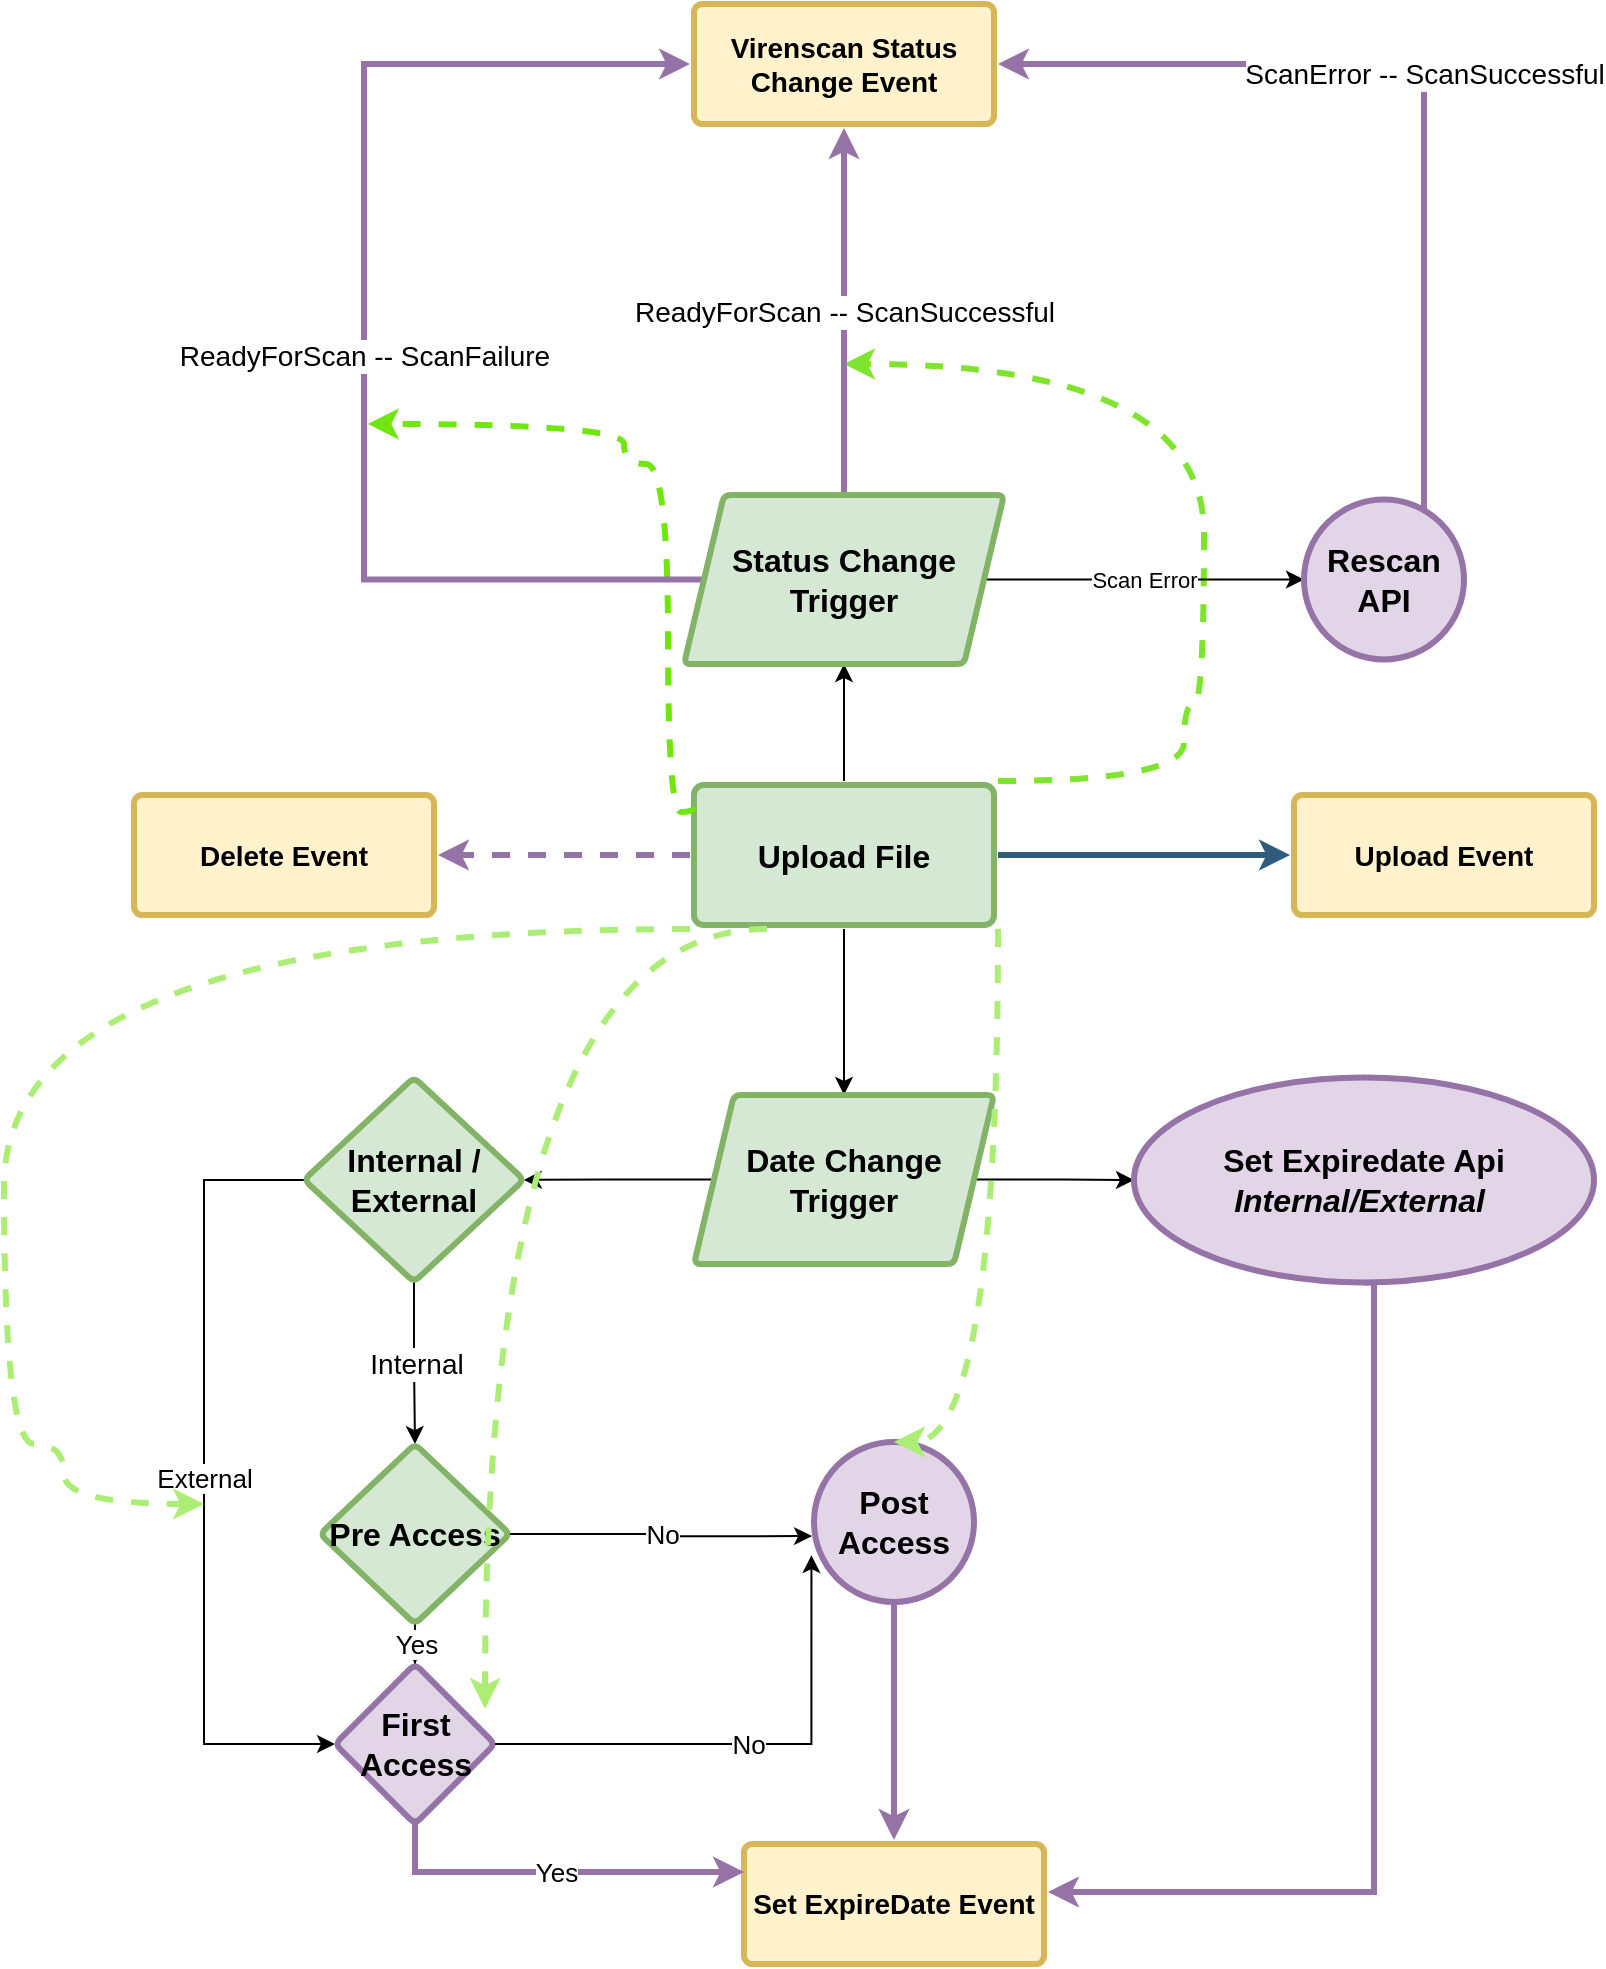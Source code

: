 <mxfile version="22.0.8" type="github">
  <diagram id="6a731a19-8d31-9384-78a2-239565b7b9f0" name="Page-1">
    <mxGraphModel dx="2037" dy="1911" grid="1" gridSize="10" guides="1" tooltips="1" connect="1" arrows="1" fold="1" page="1" pageScale="1" pageWidth="1169" pageHeight="827" background="none" math="0" shadow="0">
      <root>
        <mxCell id="0" />
        <mxCell id="1" parent="0" />
        <mxCell id="1746" value="" style="edgeStyle=none;rounded=0;jumpStyle=none;html=1;shadow=0;labelBackgroundColor=none;startArrow=none;startFill=0;endArrow=classic;endFill=1;jettySize=auto;orthogonalLoop=1;strokeColor=#2F5B7C;strokeWidth=3;fontFamily=Helvetica;fontSize=16;fontColor=#23445D;spacing=5;" parent="1" source="1749" target="1771" edge="1">
          <mxGeometry relative="1" as="geometry" />
        </mxCell>
        <mxCell id="XpKsgjcz_eqxMskUoxyx-1781" style="edgeStyle=orthogonalEdgeStyle;rounded=0;orthogonalLoop=1;jettySize=auto;html=1;entryX=1;entryY=0.5;entryDx=0;entryDy=0;dashed=1;fillColor=#e1d5e7;strokeColor=#9673a6;strokeWidth=3;" edge="1" parent="1" source="1749" target="1753">
          <mxGeometry relative="1" as="geometry" />
        </mxCell>
        <mxCell id="XpKsgjcz_eqxMskUoxyx-1786" value="" style="edgeStyle=orthogonalEdgeStyle;rounded=0;orthogonalLoop=1;jettySize=auto;html=1;" edge="1" parent="1" source="1749" target="XpKsgjcz_eqxMskUoxyx-1785">
          <mxGeometry relative="1" as="geometry" />
        </mxCell>
        <mxCell id="XpKsgjcz_eqxMskUoxyx-1831" value="" style="edgeStyle=orthogonalEdgeStyle;rounded=0;orthogonalLoop=1;jettySize=auto;html=1;" edge="1" parent="1" source="1749" target="XpKsgjcz_eqxMskUoxyx-1830">
          <mxGeometry relative="1" as="geometry" />
        </mxCell>
        <mxCell id="1749" value="Upload File" style="rounded=1;whiteSpace=wrap;html=1;shadow=0;labelBackgroundColor=none;strokeColor=#82b366;strokeWidth=3;fillColor=#d5e8d4;fontFamily=Helvetica;fontSize=16;align=center;fontStyle=1;spacing=5;arcSize=7;perimeterSpacing=2;" parent="1" vertex="1">
          <mxGeometry x="495" y="380.5" width="150" height="70" as="geometry" />
        </mxCell>
        <mxCell id="1753" value="Delete Event" style="rounded=1;whiteSpace=wrap;html=1;shadow=0;labelBackgroundColor=none;strokeColor=#d6b656;strokeWidth=3;fillColor=#fff2cc;fontFamily=Helvetica;fontSize=14;align=center;spacing=5;fontStyle=1;arcSize=7;perimeterSpacing=2;" parent="1" vertex="1">
          <mxGeometry x="215" y="385.5" width="150" height="60" as="geometry" />
        </mxCell>
        <mxCell id="1760" value="Set ExpireDate Event" style="rounded=1;whiteSpace=wrap;html=1;shadow=0;labelBackgroundColor=none;strokeColor=#d6b656;strokeWidth=3;fillColor=#fff2cc;fontFamily=Helvetica;fontSize=14;align=center;spacing=5;fontStyle=1;arcSize=7;perimeterSpacing=2;" parent="1" vertex="1">
          <mxGeometry x="520" y="910" width="150" height="60" as="geometry" />
        </mxCell>
        <mxCell id="1764" value="Virenscan Status Change Event" style="rounded=1;whiteSpace=wrap;html=1;shadow=0;labelBackgroundColor=none;strokeColor=#d6b656;strokeWidth=3;fillColor=#fff2cc;fontFamily=Helvetica;fontSize=14;align=center;spacing=5;fontStyle=1;arcSize=7;perimeterSpacing=2;" parent="1" vertex="1">
          <mxGeometry x="495" y="-10" width="150" height="60" as="geometry" />
        </mxCell>
        <mxCell id="XpKsgjcz_eqxMskUoxyx-1842" style="edgeStyle=orthogonalEdgeStyle;rounded=0;orthogonalLoop=1;jettySize=auto;html=1;elbow=vertical;curved=1;strokeColor=#7fe42d;exitX=1;exitY=0;exitDx=0;exitDy=0;strokeWidth=3;dashed=1;" edge="1" parent="1" source="1749">
          <mxGeometry relative="1" as="geometry">
            <mxPoint x="570" y="170" as="targetPoint" />
            <Array as="points">
              <mxPoint x="740" y="379" />
              <mxPoint x="740" y="340" />
              <mxPoint x="750" y="340" />
              <mxPoint x="750" y="170" />
            </Array>
          </mxGeometry>
        </mxCell>
        <mxCell id="XpKsgjcz_eqxMskUoxyx-1843" style="edgeStyle=orthogonalEdgeStyle;rounded=0;orthogonalLoop=1;jettySize=auto;html=1;curved=1;exitX=0;exitY=0;exitDx=0;exitDy=0;strokeColor=#70e60f;strokeWidth=3;dashed=1;" edge="1" parent="1">
          <mxGeometry relative="1" as="geometry">
            <mxPoint x="331.92" y="200" as="targetPoint" />
            <mxPoint x="494.92" y="391.5" as="sourcePoint" />
            <Array as="points">
              <mxPoint x="495" y="394" />
              <mxPoint x="482" y="394" />
              <mxPoint x="482" y="220" />
              <mxPoint x="460" y="220" />
              <mxPoint x="460" y="200" />
            </Array>
          </mxGeometry>
        </mxCell>
        <mxCell id="1771" value="Upload Event" style="rounded=1;whiteSpace=wrap;html=1;shadow=0;labelBackgroundColor=none;strokeColor=#d6b656;strokeWidth=3;fillColor=#fff2cc;fontFamily=Helvetica;fontSize=14;align=center;spacing=5;fontStyle=1;arcSize=7;perimeterSpacing=2;" parent="1" vertex="1">
          <mxGeometry x="795" y="385.5" width="150" height="60" as="geometry" />
        </mxCell>
        <mxCell id="XpKsgjcz_eqxMskUoxyx-1810" value="" style="edgeStyle=orthogonalEdgeStyle;rounded=0;orthogonalLoop=1;jettySize=auto;html=1;" edge="1" parent="1" source="XpKsgjcz_eqxMskUoxyx-1785" target="XpKsgjcz_eqxMskUoxyx-1809">
          <mxGeometry relative="1" as="geometry" />
        </mxCell>
        <mxCell id="XpKsgjcz_eqxMskUoxyx-1815" value="" style="edgeStyle=orthogonalEdgeStyle;rounded=0;orthogonalLoop=1;jettySize=auto;html=1;" edge="1" parent="1" source="XpKsgjcz_eqxMskUoxyx-1785" target="XpKsgjcz_eqxMskUoxyx-1814">
          <mxGeometry relative="1" as="geometry" />
        </mxCell>
        <mxCell id="XpKsgjcz_eqxMskUoxyx-1785" value="Date Change Trigger" style="shape=parallelogram;perimeter=parallelogramPerimeter;whiteSpace=wrap;html=1;fixedSize=1;fontSize=16;fillColor=#d5e8d4;strokeColor=#82b366;rounded=1;shadow=0;labelBackgroundColor=none;strokeWidth=3;fontStyle=1;spacing=5;arcSize=7;" vertex="1" parent="1">
          <mxGeometry x="495" y="535.5" width="150" height="84.5" as="geometry" />
        </mxCell>
        <mxCell id="XpKsgjcz_eqxMskUoxyx-1812" style="edgeStyle=orthogonalEdgeStyle;rounded=0;orthogonalLoop=1;jettySize=auto;html=1;entryX=0.5;entryY=0;entryDx=0;entryDy=0;fillColor=#e1d5e7;strokeColor=#9673a6;strokeWidth=3;" edge="1" parent="1" source="XpKsgjcz_eqxMskUoxyx-1807" target="1760">
          <mxGeometry relative="1" as="geometry" />
        </mxCell>
        <mxCell id="XpKsgjcz_eqxMskUoxyx-1807" value="Post Access" style="ellipse;whiteSpace=wrap;html=1;fontSize=16;fillColor=#e1d5e7;strokeColor=#9673a6;rounded=1;shadow=0;labelBackgroundColor=none;strokeWidth=3;fontStyle=1;spacing=5;arcSize=7;" vertex="1" parent="1">
          <mxGeometry x="555" y="709.01" width="80" height="80" as="geometry" />
        </mxCell>
        <mxCell id="XpKsgjcz_eqxMskUoxyx-1813" style="edgeStyle=orthogonalEdgeStyle;rounded=0;orthogonalLoop=1;jettySize=auto;html=1;entryX=1;entryY=0.406;entryDx=0;entryDy=0;entryPerimeter=0;exitX=0.5;exitY=1;exitDx=0;exitDy=0;fillColor=#e1d5e7;strokeColor=#9673a6;strokeWidth=3;" edge="1" parent="1" source="XpKsgjcz_eqxMskUoxyx-1809" target="1760">
          <mxGeometry relative="1" as="geometry">
            <mxPoint x="870" y="890" as="targetPoint" />
            <Array as="points">
              <mxPoint x="835" y="934" />
            </Array>
          </mxGeometry>
        </mxCell>
        <mxCell id="XpKsgjcz_eqxMskUoxyx-1809" value="Set Expiredate Api&lt;br&gt;&lt;i&gt;Internal/External&amp;nbsp;&lt;/i&gt;" style="ellipse;whiteSpace=wrap;html=1;fontSize=16;fillColor=#e1d5e7;strokeColor=#9673a6;rounded=1;shadow=0;labelBackgroundColor=none;strokeWidth=3;fontStyle=1;spacing=5;arcSize=7;" vertex="1" parent="1">
          <mxGeometry x="715" y="526.75" width="230" height="102.5" as="geometry" />
        </mxCell>
        <mxCell id="XpKsgjcz_eqxMskUoxyx-1817" value="&lt;font style=&quot;font-size: 13px;&quot;&gt;External&lt;/font&gt;" style="edgeStyle=orthogonalEdgeStyle;rounded=0;orthogonalLoop=1;jettySize=auto;html=1;entryX=0;entryY=0.5;entryDx=0;entryDy=0;" edge="1" parent="1" source="XpKsgjcz_eqxMskUoxyx-1814" target="XpKsgjcz_eqxMskUoxyx-1845">
          <mxGeometry relative="1" as="geometry">
            <mxPoint x="230" y="710" as="targetPoint" />
            <Array as="points">
              <mxPoint x="250" y="578" />
              <mxPoint x="250" y="860" />
            </Array>
          </mxGeometry>
        </mxCell>
        <mxCell id="XpKsgjcz_eqxMskUoxyx-1819" value="&lt;font style=&quot;font-size: 14px;&quot;&gt;Internal&lt;/font&gt;" style="edgeStyle=orthogonalEdgeStyle;rounded=0;orthogonalLoop=1;jettySize=auto;html=1;" edge="1" parent="1" source="XpKsgjcz_eqxMskUoxyx-1814" target="XpKsgjcz_eqxMskUoxyx-1818">
          <mxGeometry relative="1" as="geometry" />
        </mxCell>
        <mxCell id="XpKsgjcz_eqxMskUoxyx-1814" value="Internal / External" style="rhombus;whiteSpace=wrap;html=1;fontSize=16;fillColor=#d5e8d4;strokeColor=#82b366;rounded=1;shadow=0;labelBackgroundColor=none;strokeWidth=3;fontStyle=1;spacing=5;arcSize=7;" vertex="1" parent="1">
          <mxGeometry x="300" y="526.75" width="110" height="102.25" as="geometry" />
        </mxCell>
        <mxCell id="XpKsgjcz_eqxMskUoxyx-1846" value="&lt;font style=&quot;font-size: 13px;&quot;&gt;Yes&lt;/font&gt;" style="edgeStyle=orthogonalEdgeStyle;rounded=0;orthogonalLoop=1;jettySize=auto;html=1;" edge="1" parent="1" source="XpKsgjcz_eqxMskUoxyx-1818" target="XpKsgjcz_eqxMskUoxyx-1845">
          <mxGeometry relative="1" as="geometry" />
        </mxCell>
        <mxCell id="XpKsgjcz_eqxMskUoxyx-1818" value="Pre Access" style="rhombus;whiteSpace=wrap;html=1;fontSize=16;fillColor=#d5e8d4;strokeColor=#82b366;rounded=1;shadow=0;labelBackgroundColor=none;strokeWidth=3;fontStyle=1;spacing=5;arcSize=7;" vertex="1" parent="1">
          <mxGeometry x="308" y="710.01" width="95" height="90" as="geometry" />
        </mxCell>
        <mxCell id="XpKsgjcz_eqxMskUoxyx-1821" value="&lt;font style=&quot;font-size: 13px;&quot;&gt;No&lt;/font&gt;" style="edgeStyle=orthogonalEdgeStyle;rounded=0;orthogonalLoop=1;jettySize=auto;html=1;entryX=-0.012;entryY=0.588;entryDx=0;entryDy=0;entryPerimeter=0;" edge="1" parent="1" source="XpKsgjcz_eqxMskUoxyx-1818" target="XpKsgjcz_eqxMskUoxyx-1807">
          <mxGeometry relative="1" as="geometry" />
        </mxCell>
        <mxCell id="XpKsgjcz_eqxMskUoxyx-1836" value="&lt;font style=&quot;font-size: 14px;&quot;&gt;ReadyForScan -- ScanSuccessful&lt;/font&gt;" style="edgeStyle=orthogonalEdgeStyle;rounded=0;orthogonalLoop=1;jettySize=auto;html=1;entryX=0.5;entryY=1;entryDx=0;entryDy=0;fillColor=#e1d5e7;strokeColor=#9673a6;strokeWidth=3;" edge="1" parent="1" source="XpKsgjcz_eqxMskUoxyx-1830" target="1764">
          <mxGeometry relative="1" as="geometry" />
        </mxCell>
        <mxCell id="XpKsgjcz_eqxMskUoxyx-1837" style="edgeStyle=orthogonalEdgeStyle;rounded=0;orthogonalLoop=1;jettySize=auto;html=1;entryX=0;entryY=0.5;entryDx=0;entryDy=0;fillColor=#e1d5e7;strokeColor=#9673a6;strokeWidth=3;" edge="1" parent="1" source="XpKsgjcz_eqxMskUoxyx-1830" target="1764">
          <mxGeometry relative="1" as="geometry">
            <Array as="points">
              <mxPoint x="330" y="278" />
              <mxPoint x="330" y="20" />
            </Array>
          </mxGeometry>
        </mxCell>
        <mxCell id="XpKsgjcz_eqxMskUoxyx-1838" value="&lt;font style=&quot;font-size: 14px;&quot;&gt;ReadyForScan -- ScanFailure&lt;/font&gt;" style="edgeLabel;html=1;align=center;verticalAlign=middle;resizable=0;points=[];" vertex="1" connectable="0" parent="XpKsgjcz_eqxMskUoxyx-1837">
          <mxGeometry x="-0.046" relative="1" as="geometry">
            <mxPoint as="offset" />
          </mxGeometry>
        </mxCell>
        <mxCell id="XpKsgjcz_eqxMskUoxyx-1857" value="Scan Error" style="edgeStyle=orthogonalEdgeStyle;rounded=0;orthogonalLoop=1;jettySize=auto;html=1;entryX=0;entryY=0.5;entryDx=0;entryDy=0;" edge="1" parent="1" source="XpKsgjcz_eqxMskUoxyx-1830" target="XpKsgjcz_eqxMskUoxyx-1832">
          <mxGeometry relative="1" as="geometry" />
        </mxCell>
        <mxCell id="XpKsgjcz_eqxMskUoxyx-1830" value="Status Change Trigger" style="shape=parallelogram;perimeter=parallelogramPerimeter;whiteSpace=wrap;html=1;fixedSize=1;fontSize=16;fillColor=#d5e8d4;strokeColor=#82b366;rounded=1;shadow=0;labelBackgroundColor=none;strokeWidth=3;fontStyle=1;spacing=5;arcSize=7;" vertex="1" parent="1">
          <mxGeometry x="490" y="235.5" width="160" height="84.5" as="geometry" />
        </mxCell>
        <mxCell id="XpKsgjcz_eqxMskUoxyx-1834" value="&lt;font style=&quot;font-size: 14px;&quot;&gt;ScanError -- ScanSuccessful&lt;/font&gt;" style="edgeStyle=orthogonalEdgeStyle;rounded=0;orthogonalLoop=1;jettySize=auto;html=1;entryX=1;entryY=0.5;entryDx=0;entryDy=0;fillColor=#e1d5e7;strokeColor=#9673a6;strokeWidth=3;" edge="1" parent="1" source="XpKsgjcz_eqxMskUoxyx-1832" target="1764">
          <mxGeometry relative="1" as="geometry">
            <Array as="points">
              <mxPoint x="860" y="278" />
              <mxPoint x="860" y="20" />
            </Array>
          </mxGeometry>
        </mxCell>
        <mxCell id="XpKsgjcz_eqxMskUoxyx-1832" value="Rescan API" style="ellipse;whiteSpace=wrap;html=1;fontSize=16;fillColor=#e1d5e7;strokeColor=#9673a6;rounded=1;shadow=0;labelBackgroundColor=none;strokeWidth=3;fontStyle=1;spacing=5;arcSize=7;" vertex="1" parent="1">
          <mxGeometry x="800" y="237.75" width="80" height="80" as="geometry" />
        </mxCell>
        <mxCell id="XpKsgjcz_eqxMskUoxyx-1852" value="&lt;font style=&quot;font-size: 13px;&quot;&gt;Yes&lt;/font&gt;" style="edgeStyle=orthogonalEdgeStyle;rounded=0;orthogonalLoop=1;jettySize=auto;html=1;entryX=0;entryY=0.25;entryDx=0;entryDy=0;exitX=0.5;exitY=1;exitDx=0;exitDy=0;fillColor=#e1d5e7;strokeColor=#9673a6;strokeWidth=3;" edge="1" parent="1" source="XpKsgjcz_eqxMskUoxyx-1845">
          <mxGeometry relative="1" as="geometry">
            <mxPoint x="329.476" y="890.004" as="sourcePoint" />
            <mxPoint x="520.0" y="924.0" as="targetPoint" />
            <Array as="points">
              <mxPoint x="356" y="924" />
            </Array>
          </mxGeometry>
        </mxCell>
        <mxCell id="XpKsgjcz_eqxMskUoxyx-1845" value="First Access" style="rhombus;whiteSpace=wrap;html=1;fontSize=16;fillColor=#e1d5e7;strokeColor=#9673a6;rounded=1;shadow=0;labelBackgroundColor=none;strokeWidth=3;fontStyle=1;spacing=5;arcSize=7;" vertex="1" parent="1">
          <mxGeometry x="315.5" y="820" width="80" height="80" as="geometry" />
        </mxCell>
        <mxCell id="XpKsgjcz_eqxMskUoxyx-1850" value="&lt;font style=&quot;font-size: 13px;&quot;&gt;No&lt;/font&gt;" style="edgeStyle=orthogonalEdgeStyle;rounded=0;orthogonalLoop=1;jettySize=auto;html=1;entryX=-0.016;entryY=0.707;entryDx=0;entryDy=0;entryPerimeter=0;" edge="1" parent="1" source="XpKsgjcz_eqxMskUoxyx-1845" target="XpKsgjcz_eqxMskUoxyx-1807">
          <mxGeometry relative="1" as="geometry" />
        </mxCell>
        <mxCell id="XpKsgjcz_eqxMskUoxyx-1854" style="edgeStyle=orthogonalEdgeStyle;rounded=0;orthogonalLoop=1;jettySize=auto;html=1;exitX=0;exitY=1;exitDx=0;exitDy=0;curved=1;strokeColor=#acee75;strokeWidth=3;dashed=1;" edge="1" parent="1" source="1749">
          <mxGeometry relative="1" as="geometry">
            <mxPoint x="250" y="740" as="targetPoint" />
            <Array as="points">
              <mxPoint x="150" y="453" />
              <mxPoint x="150" y="710" />
              <mxPoint x="180" y="710" />
              <mxPoint x="180" y="740" />
            </Array>
          </mxGeometry>
        </mxCell>
        <mxCell id="XpKsgjcz_eqxMskUoxyx-1855" style="edgeStyle=orthogonalEdgeStyle;rounded=0;orthogonalLoop=1;jettySize=auto;html=1;exitX=0.25;exitY=1;exitDx=0;exitDy=0;entryX=0.938;entryY=0.28;entryDx=0;entryDy=0;entryPerimeter=0;curved=1;strokeColor=#acee75;strokeWidth=3;dashed=1;" edge="1" parent="1" source="1749" target="XpKsgjcz_eqxMskUoxyx-1845">
          <mxGeometry relative="1" as="geometry">
            <mxPoint x="803" y="458" as="sourcePoint" />
            <mxPoint x="228" y="725" as="targetPoint" />
          </mxGeometry>
        </mxCell>
        <mxCell id="XpKsgjcz_eqxMskUoxyx-1856" style="edgeStyle=orthogonalEdgeStyle;rounded=0;orthogonalLoop=1;jettySize=auto;html=1;exitX=1;exitY=1;exitDx=0;exitDy=0;entryX=0.5;entryY=0;entryDx=0;entryDy=0;curved=1;strokeColor=#acee75;strokeWidth=3;dashed=1;" edge="1" parent="1" source="1749" target="XpKsgjcz_eqxMskUoxyx-1807">
          <mxGeometry relative="1" as="geometry">
            <mxPoint x="813" y="468" as="sourcePoint" />
            <mxPoint x="238" y="735" as="targetPoint" />
            <Array as="points">
              <mxPoint x="647" y="709" />
            </Array>
          </mxGeometry>
        </mxCell>
      </root>
    </mxGraphModel>
  </diagram>
</mxfile>
